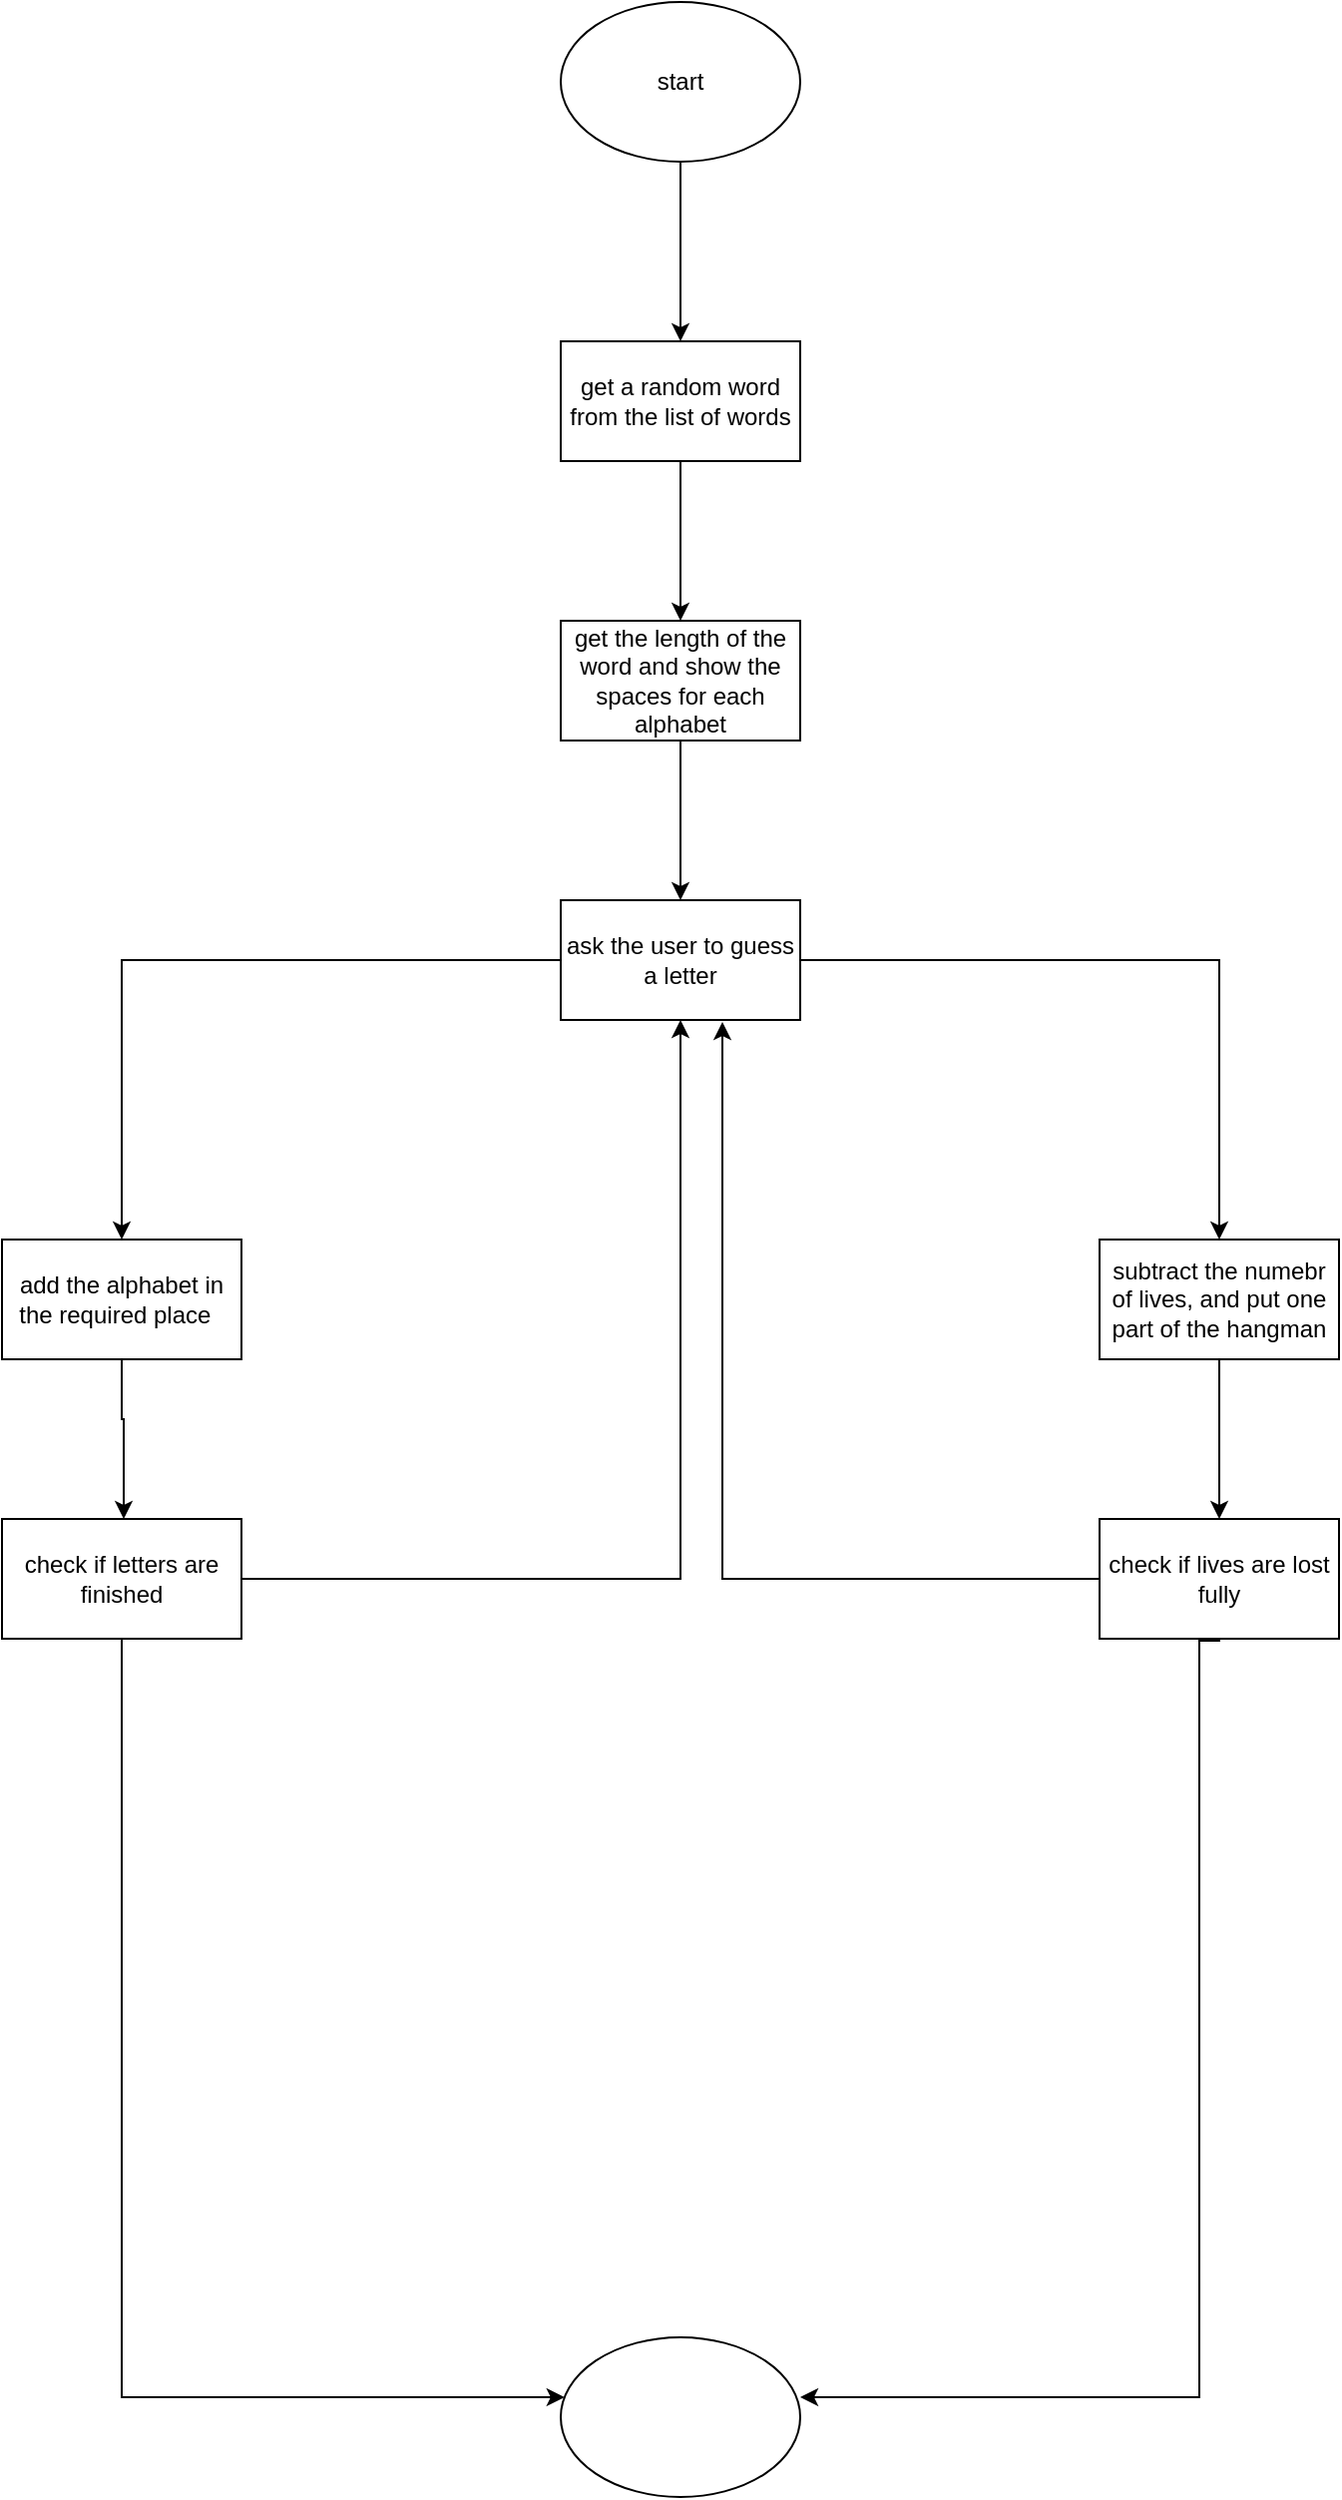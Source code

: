 <mxfile version="26.0.9">
  <diagram name="Página-1" id="7MhEIa1JwSZO3WzrlD1H">
    <mxGraphModel dx="954" dy="605" grid="1" gridSize="10" guides="1" tooltips="1" connect="1" arrows="1" fold="1" page="1" pageScale="1" pageWidth="850" pageHeight="1100" math="0" shadow="0">
      <root>
        <mxCell id="0" />
        <mxCell id="1" parent="0" />
        <mxCell id="6Se2SI3lMvRioVWw0Jsv-3" value="" style="edgeStyle=orthogonalEdgeStyle;rounded=0;orthogonalLoop=1;jettySize=auto;html=1;" edge="1" parent="1" source="6Se2SI3lMvRioVWw0Jsv-1" target="6Se2SI3lMvRioVWw0Jsv-2">
          <mxGeometry relative="1" as="geometry" />
        </mxCell>
        <mxCell id="6Se2SI3lMvRioVWw0Jsv-1" value="start" style="ellipse;whiteSpace=wrap;html=1;" vertex="1" parent="1">
          <mxGeometry x="360" y="90" width="120" height="80" as="geometry" />
        </mxCell>
        <mxCell id="6Se2SI3lMvRioVWw0Jsv-5" value="" style="edgeStyle=orthogonalEdgeStyle;rounded=0;orthogonalLoop=1;jettySize=auto;html=1;" edge="1" parent="1" source="6Se2SI3lMvRioVWw0Jsv-2" target="6Se2SI3lMvRioVWw0Jsv-4">
          <mxGeometry relative="1" as="geometry" />
        </mxCell>
        <mxCell id="6Se2SI3lMvRioVWw0Jsv-2" value="get a random word from the list of words" style="whiteSpace=wrap;html=1;" vertex="1" parent="1">
          <mxGeometry x="360" y="260" width="120" height="60" as="geometry" />
        </mxCell>
        <mxCell id="6Se2SI3lMvRioVWw0Jsv-7" value="" style="edgeStyle=orthogonalEdgeStyle;rounded=0;orthogonalLoop=1;jettySize=auto;html=1;" edge="1" parent="1" source="6Se2SI3lMvRioVWw0Jsv-4" target="6Se2SI3lMvRioVWw0Jsv-6">
          <mxGeometry relative="1" as="geometry" />
        </mxCell>
        <mxCell id="6Se2SI3lMvRioVWw0Jsv-4" value="&lt;font style=&quot;vertical-align: inherit;&quot;&gt;&lt;font style=&quot;vertical-align: inherit;&quot;&gt;get the length of the word and show the spaces for each alphabet&lt;/font&gt;&lt;/font&gt;" style="whiteSpace=wrap;html=1;" vertex="1" parent="1">
          <mxGeometry x="360" y="400" width="120" height="60" as="geometry" />
        </mxCell>
        <mxCell id="6Se2SI3lMvRioVWw0Jsv-9" value="" style="edgeStyle=orthogonalEdgeStyle;rounded=0;orthogonalLoop=1;jettySize=auto;html=1;" edge="1" parent="1" source="6Se2SI3lMvRioVWw0Jsv-6" target="6Se2SI3lMvRioVWw0Jsv-8">
          <mxGeometry relative="1" as="geometry" />
        </mxCell>
        <mxCell id="6Se2SI3lMvRioVWw0Jsv-12" value="" style="edgeStyle=orthogonalEdgeStyle;rounded=0;orthogonalLoop=1;jettySize=auto;html=1;" edge="1" parent="1" source="6Se2SI3lMvRioVWw0Jsv-6" target="6Se2SI3lMvRioVWw0Jsv-11">
          <mxGeometry relative="1" as="geometry" />
        </mxCell>
        <mxCell id="6Se2SI3lMvRioVWw0Jsv-6" value="ask the user to guess a letter" style="whiteSpace=wrap;html=1;" vertex="1" parent="1">
          <mxGeometry x="360" y="540" width="120" height="60" as="geometry" />
        </mxCell>
        <mxCell id="6Se2SI3lMvRioVWw0Jsv-13" style="edgeStyle=orthogonalEdgeStyle;rounded=0;orthogonalLoop=1;jettySize=auto;html=1;entryX=0.5;entryY=0;entryDx=0;entryDy=0;" edge="1" parent="1" source="6Se2SI3lMvRioVWw0Jsv-8" target="6Se2SI3lMvRioVWw0Jsv-14">
          <mxGeometry relative="1" as="geometry">
            <mxPoint x="140" y="829" as="targetPoint" />
            <Array as="points">
              <mxPoint x="140" y="800" />
              <mxPoint x="141" y="800" />
            </Array>
          </mxGeometry>
        </mxCell>
        <mxCell id="6Se2SI3lMvRioVWw0Jsv-8" value="&lt;font style=&quot;vertical-align: inherit;&quot;&gt;&lt;font style=&quot;vertical-align: inherit;&quot;&gt;add the alphabet in the required place&amp;nbsp;&amp;nbsp;&lt;/font&gt;&lt;/font&gt;" style="whiteSpace=wrap;html=1;" vertex="1" parent="1">
          <mxGeometry x="80" y="710" width="120" height="60" as="geometry" />
        </mxCell>
        <mxCell id="6Se2SI3lMvRioVWw0Jsv-16" value="" style="edgeStyle=orthogonalEdgeStyle;rounded=0;orthogonalLoop=1;jettySize=auto;html=1;" edge="1" parent="1" source="6Se2SI3lMvRioVWw0Jsv-11" target="6Se2SI3lMvRioVWw0Jsv-15">
          <mxGeometry relative="1" as="geometry" />
        </mxCell>
        <mxCell id="6Se2SI3lMvRioVWw0Jsv-11" value="&lt;font style=&quot;vertical-align: inherit;&quot;&gt;&lt;font style=&quot;vertical-align: inherit;&quot;&gt;subtract the numebr of lives, and put one part of the hangman&lt;/font&gt;&lt;/font&gt;" style="whiteSpace=wrap;html=1;" vertex="1" parent="1">
          <mxGeometry x="630" y="710" width="120" height="60" as="geometry" />
        </mxCell>
        <mxCell id="6Se2SI3lMvRioVWw0Jsv-19" style="edgeStyle=orthogonalEdgeStyle;rounded=0;orthogonalLoop=1;jettySize=auto;html=1;" edge="1" parent="1" source="6Se2SI3lMvRioVWw0Jsv-14" target="6Se2SI3lMvRioVWw0Jsv-17">
          <mxGeometry relative="1" as="geometry">
            <Array as="points">
              <mxPoint x="140" y="1290" />
            </Array>
          </mxGeometry>
        </mxCell>
        <mxCell id="6Se2SI3lMvRioVWw0Jsv-21" style="edgeStyle=orthogonalEdgeStyle;rounded=0;orthogonalLoop=1;jettySize=auto;html=1;entryX=0.5;entryY=1;entryDx=0;entryDy=0;" edge="1" parent="1" source="6Se2SI3lMvRioVWw0Jsv-14" target="6Se2SI3lMvRioVWw0Jsv-6">
          <mxGeometry relative="1" as="geometry" />
        </mxCell>
        <mxCell id="6Se2SI3lMvRioVWw0Jsv-14" value="check if letters are finished" style="rounded=0;whiteSpace=wrap;html=1;" vertex="1" parent="1">
          <mxGeometry x="80" y="850" width="120" height="60" as="geometry" />
        </mxCell>
        <mxCell id="6Se2SI3lMvRioVWw0Jsv-18" style="edgeStyle=orthogonalEdgeStyle;rounded=0;orthogonalLoop=1;jettySize=auto;html=1;entryX=1;entryY=0.375;entryDx=0;entryDy=0;entryPerimeter=0;" edge="1" parent="1" target="6Se2SI3lMvRioVWw0Jsv-17">
          <mxGeometry relative="1" as="geometry">
            <mxPoint x="720" y="910" as="sourcePoint" />
            <mxPoint x="510" y="1290" as="targetPoint" />
            <Array as="points">
              <mxPoint x="690" y="910" />
              <mxPoint x="690" y="911" />
              <mxPoint x="680" y="911" />
              <mxPoint x="680" y="1290" />
            </Array>
          </mxGeometry>
        </mxCell>
        <mxCell id="6Se2SI3lMvRioVWw0Jsv-15" value="check if lives are lost fully" style="whiteSpace=wrap;html=1;" vertex="1" parent="1">
          <mxGeometry x="630" y="850" width="120" height="60" as="geometry" />
        </mxCell>
        <mxCell id="6Se2SI3lMvRioVWw0Jsv-17" value="" style="ellipse;whiteSpace=wrap;html=1;" vertex="1" parent="1">
          <mxGeometry x="360" y="1260" width="120" height="80" as="geometry" />
        </mxCell>
        <mxCell id="6Se2SI3lMvRioVWw0Jsv-22" style="edgeStyle=orthogonalEdgeStyle;rounded=0;orthogonalLoop=1;jettySize=auto;html=1;entryX=0.675;entryY=1.017;entryDx=0;entryDy=0;entryPerimeter=0;" edge="1" parent="1" source="6Se2SI3lMvRioVWw0Jsv-15" target="6Se2SI3lMvRioVWw0Jsv-6">
          <mxGeometry relative="1" as="geometry" />
        </mxCell>
      </root>
    </mxGraphModel>
  </diagram>
</mxfile>
